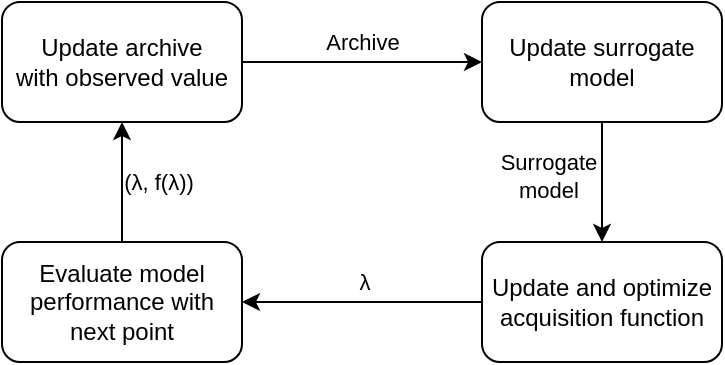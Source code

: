 <mxfile version="20.8.21" type="device"><diagram name="Page-1" id="_CJDXwpmirzzOpvNTdNj"><mxGraphModel dx="454" dy="626" grid="1" gridSize="10" guides="1" tooltips="1" connect="1" arrows="1" fold="1" page="1" pageScale="1" pageWidth="850" pageHeight="1100" math="0" shadow="0"><root><mxCell id="0"/><mxCell id="1" parent="0"/><mxCell id="tzMhrMw-qd4hsoSm338p-4" style="edgeStyle=orthogonalEdgeStyle;rounded=0;orthogonalLoop=1;jettySize=auto;html=1;entryX=0;entryY=0.5;entryDx=0;entryDy=0;" edge="1" parent="1" source="tzMhrMw-qd4hsoSm338p-1" target="tzMhrMw-qd4hsoSm338p-2"><mxGeometry relative="1" as="geometry"/></mxCell><mxCell id="tzMhrMw-qd4hsoSm338p-5" value="Archive" style="edgeLabel;html=1;align=center;verticalAlign=middle;resizable=0;points=[];" vertex="1" connectable="0" parent="tzMhrMw-qd4hsoSm338p-4"><mxGeometry x="-0.086" y="-1" relative="1" as="geometry"><mxPoint x="5" y="-11" as="offset"/></mxGeometry></mxCell><mxCell id="tzMhrMw-qd4hsoSm338p-1" value="&lt;div&gt;Update archive&lt;/div&gt;&lt;div&gt;with observed value&lt;br&gt;&lt;/div&gt;" style="rounded=1;whiteSpace=wrap;html=1;" vertex="1" parent="1"><mxGeometry x="40" y="320" width="120" height="60" as="geometry"/></mxCell><mxCell id="tzMhrMw-qd4hsoSm338p-6" style="edgeStyle=orthogonalEdgeStyle;rounded=0;orthogonalLoop=1;jettySize=auto;html=1;entryX=0.5;entryY=0;entryDx=0;entryDy=0;" edge="1" parent="1" source="tzMhrMw-qd4hsoSm338p-2" target="tzMhrMw-qd4hsoSm338p-3"><mxGeometry relative="1" as="geometry"/></mxCell><mxCell id="tzMhrMw-qd4hsoSm338p-7" value="&lt;div&gt;Surrogate&lt;/div&gt;&lt;div&gt;model&lt;/div&gt;" style="edgeLabel;html=1;align=center;verticalAlign=middle;resizable=0;points=[];" vertex="1" connectable="0" parent="tzMhrMw-qd4hsoSm338p-6"><mxGeometry x="-0.207" relative="1" as="geometry"><mxPoint x="-27" y="3" as="offset"/></mxGeometry></mxCell><mxCell id="tzMhrMw-qd4hsoSm338p-2" value="&lt;div&gt;Update surrogate model&lt;br&gt;&lt;/div&gt;" style="rounded=1;whiteSpace=wrap;html=1;" vertex="1" parent="1"><mxGeometry x="280" y="320" width="120" height="60" as="geometry"/></mxCell><mxCell id="tzMhrMw-qd4hsoSm338p-9" style="edgeStyle=orthogonalEdgeStyle;rounded=0;orthogonalLoop=1;jettySize=auto;html=1;" edge="1" parent="1" source="tzMhrMw-qd4hsoSm338p-3" target="tzMhrMw-qd4hsoSm338p-8"><mxGeometry relative="1" as="geometry"/></mxCell><mxCell id="tzMhrMw-qd4hsoSm338p-10" value="λ" style="edgeLabel;html=1;align=center;verticalAlign=middle;resizable=0;points=[];" vertex="1" connectable="0" parent="tzMhrMw-qd4hsoSm338p-9"><mxGeometry x="-0.157" y="1" relative="1" as="geometry"><mxPoint x="-9" y="-11" as="offset"/></mxGeometry></mxCell><mxCell id="tzMhrMw-qd4hsoSm338p-3" value="&lt;div&gt;Update and optimize acquisition function&lt;br&gt;&lt;/div&gt;" style="rounded=1;whiteSpace=wrap;html=1;" vertex="1" parent="1"><mxGeometry x="280" y="440" width="120" height="60" as="geometry"/></mxCell><mxCell id="tzMhrMw-qd4hsoSm338p-11" style="edgeStyle=orthogonalEdgeStyle;rounded=0;orthogonalLoop=1;jettySize=auto;html=1;entryX=0.5;entryY=1;entryDx=0;entryDy=0;" edge="1" parent="1" source="tzMhrMw-qd4hsoSm338p-8" target="tzMhrMw-qd4hsoSm338p-1"><mxGeometry relative="1" as="geometry"/></mxCell><mxCell id="tzMhrMw-qd4hsoSm338p-12" value="(λ, f(λ))" style="edgeLabel;html=1;align=center;verticalAlign=middle;resizable=0;points=[];" vertex="1" connectable="0" parent="tzMhrMw-qd4hsoSm338p-11"><mxGeometry x="0.229" y="1" relative="1" as="geometry"><mxPoint x="19" y="7" as="offset"/></mxGeometry></mxCell><mxCell id="tzMhrMw-qd4hsoSm338p-8" value="Evaluate model performance with next point" style="rounded=1;whiteSpace=wrap;html=1;" vertex="1" parent="1"><mxGeometry x="40" y="440" width="120" height="60" as="geometry"/></mxCell></root></mxGraphModel></diagram></mxfile>